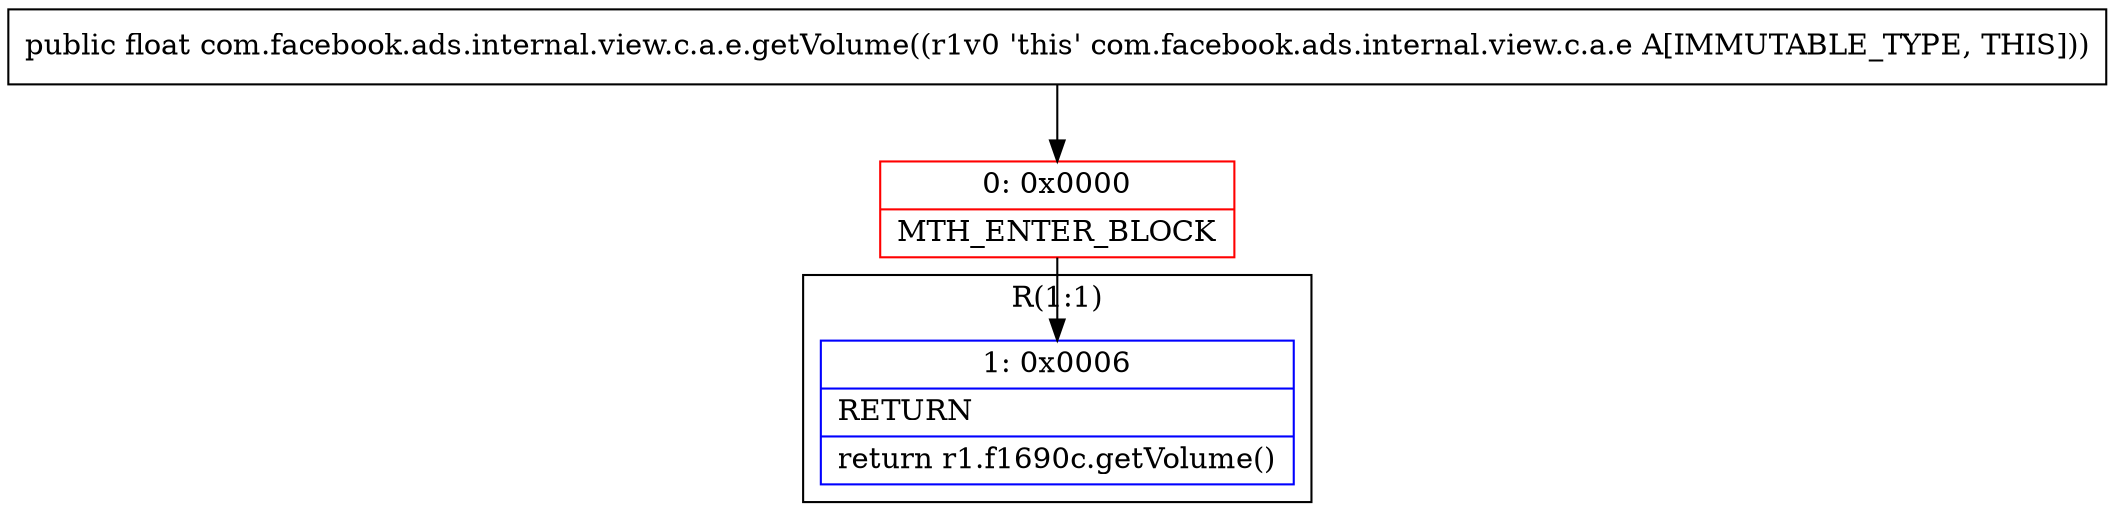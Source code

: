 digraph "CFG forcom.facebook.ads.internal.view.c.a.e.getVolume()F" {
subgraph cluster_Region_759305813 {
label = "R(1:1)";
node [shape=record,color=blue];
Node_1 [shape=record,label="{1\:\ 0x0006|RETURN\l|return r1.f1690c.getVolume()\l}"];
}
Node_0 [shape=record,color=red,label="{0\:\ 0x0000|MTH_ENTER_BLOCK\l}"];
MethodNode[shape=record,label="{public float com.facebook.ads.internal.view.c.a.e.getVolume((r1v0 'this' com.facebook.ads.internal.view.c.a.e A[IMMUTABLE_TYPE, THIS])) }"];
MethodNode -> Node_0;
Node_0 -> Node_1;
}

